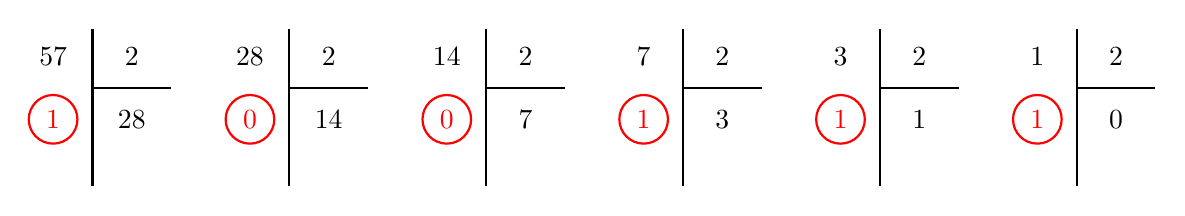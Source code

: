\begin{tikzpicture}

%\draw[<-,>=latex,ultra thick,red] (-0.5,-1.75)--(8.5,-1.75);

\begin{scope}
  \draw[thick] (0,0) -- (1,0);
  \draw[thick] (0,-1.25) -- (0,0.75);

  \node at (0.5,0.4) {$2$};

  \node at (-0.5,0.4) {$57$};
  \node at (0.5,-0.4) {$28$};
  \node[thick, red, draw, circle] at (-0.5,-0.4) {$1$};
\end{scope}

\begin{scope}[xshift=2.5cm]
  \draw[thick] (0,0) -- (1,0);
  \draw[thick] (0,-1.25) -- (0,0.75);

  \node at (0.5,0.4) {$2$};

  \node at (-0.5,0.4) {$28$};
  \node at (0.5,-0.4) {$14$};
  \node[thick, red, draw, circle] at (-0.5,-0.4) {$0$};
\end{scope}


\begin{scope}[xshift=5cm]
  \draw[thick] (0,0) -- (1,0);
  \draw[thick] (0,-1.25) -- (0,0.75);

  \node at (0.5,0.4) {$2$};

  \node at (-0.5,0.4) {$14$};
  \node at (0.5,-0.4) {$7$};
  \node[thick, red, draw, circle] at (-0.5,-0.4) {$0$};
\end{scope}


\begin{scope}[xshift=7.5cm]
  \draw[thick] (0,0) -- (1,0);
  \draw[thick] (0,-1.25) -- (0,0.75);

  \node at (0.5,0.4) {$2$};

  \node at (-0.5,0.4) {$7$};
  \node at (0.5,-0.4) {$3$};
  \node[thick, red, draw, circle] at (-0.5,-0.4) {$1$};
\end{scope}

\begin{scope}[xshift=10cm]
  \draw[thick] (0,0) -- (1,0);
  \draw[thick] (0,-1.25) -- (0,0.75);

  \node at (0.5,0.4) {$2$};

  \node at (-0.5,0.4) {$3$};
  \node at (0.5,-0.4) {$1$};
  \node[thick, red, draw, circle] at (-0.5,-0.4) {$1$};
\end{scope}

\begin{scope}[xshift=12.5cm]
  \draw[thick] (0,0) -- (1,0);
  \draw[thick] (0,-1.25) -- (0,0.75);

  \node at (0.5,0.4) {$2$};

  \node at (-0.5,0.4) {$1$};
  \node at (0.5,-0.4) {$0$};
  \node[thick, red, draw, circle] at (-0.5,-0.4) {$1$};
\end{scope}

\end{tikzpicture}